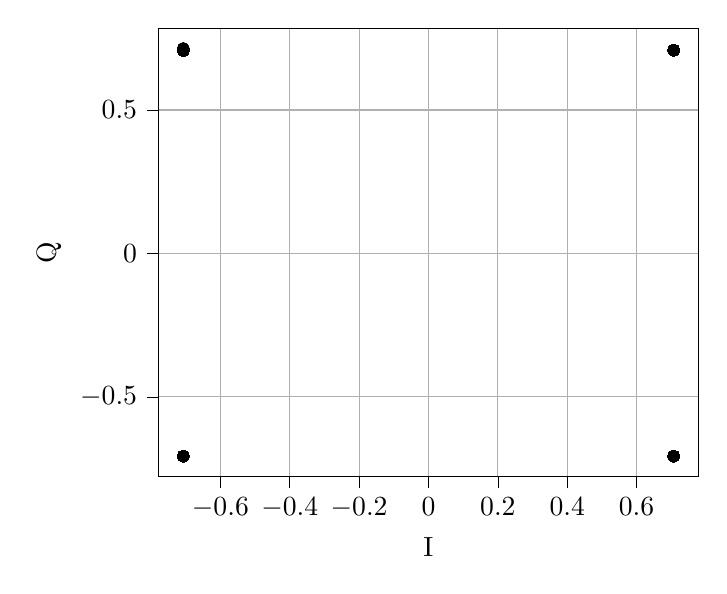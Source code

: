 % This file was created with tikzplotlib v0.9.16.
\begin{tikzpicture}

\begin{axis}[
tick align=outside,
tick pos=left,
x grid style={white!69.02!black},
xlabel={I},
xmajorgrids,
xmin=-0.778, xmax=0.778,
xtick style={color=black},
y grid style={white!69.02!black},
ylabel={Q},
ymajorgrids,
ymin=-0.778, ymax=0.785,
ytick style={color=black}
]
\addplot [draw=black, fill=black, mark=*, only marks]
table{%
x  y
0.707 0.708
-0.707 0.707
-0.707 0.707
0.707 -0.707
-0.707 0.707
0.707 0.708
-0.707 0.707
-0.707 0.707
-0.707 0.707
0.707 0.708
-0.707 0.707
0.707 -0.707
0.707 0.708
-0.707 -0.707
-0.707 0.707
0.707 0.708
0.707 0.708
-0.707 -0.707
-0.707 -0.707
-0.707 -0.707
0.707 -0.707
-0.707 -0.707
-0.707 0.707
-0.707 -0.707
-0.707 0.707
0.707 0.708
0.707 -0.707
-0.707 0.707
-0.707 -0.707
-0.707 -0.707
0.707 0.708
0.707 0.708
0.707 0.708
-0.707 0.707
0.707 0.708
-0.707 0.707
-0.707 -0.707
0.707 0.708
-0.707 0.707
-0.707 0.707
0.707 -0.707
-0.707 -0.707
-0.707 0.707
-0.707 -0.707
-0.707 -0.707
-0.707 0.707
0.707 -0.707
-0.707 -0.707
0.707 -0.707
0.707 -0.707
0.707 0.708
0.707 -0.707
0.707 -0.707
-0.707 -0.707
0.707 -0.707
-0.707 -0.707
-0.707 0.707
0.707 0.708
0.707 -0.707
0.707 -0.707
-0.707 0.707
-0.707 -0.707
-0.707 0.707
-0.707 0.707
0.707 -0.707
-0.707 -0.707
-0.707 -0.707
0.707 -0.707
0.707 0.708
-0.707 0.707
-0.707 0.707
0.707 -0.707
-0.707 0.707
-0.707 0.707
-0.707 -0.707
0.707 0.708
-0.707 0.707
-0.707 0.707
-0.707 0.707
0.707 0.708
0.707 -0.707
-0.707 0.707
-0.707 -0.707
0.707 -0.707
-0.707 -0.707
-0.707 -0.707
-0.707 -0.707
0.707 -0.707
0.707 -0.707
-0.707 -0.707
-0.707 0.707
-0.707 -0.707
0.707 -0.707
0.707 -0.707
-0.707 0.707
0.707 -0.707
-0.707 -0.707
0.707 0.708
0.707 0.708
0.707 -0.707
-0.707 0.707
-0.707 0.707
0.707 -0.707
-0.707 0.707
-0.707 -0.707
0.707 -0.707
0.707 0.708
-0.707 0.707
0.707 0.708
-0.707 0.707
0.707 -0.707
0.707 -0.707
-0.707 -0.707
-0.707 0.707
0.707 -0.707
-0.707 -0.707
0.707 0.708
-0.707 0.707
0.707 -0.707
-0.707 -0.707
0.707 0.708
-0.707 -0.707
0.707 0.708
0.707 0.708
0.707 0.708
-0.707 0.707
-0.707 -0.707
0.707 0.708
0.707 -0.707
0.707 -0.707
0.707 -0.707
-0.707 -0.707
-0.707 -0.707
0.707 0.708
0.707 0.708
-0.707 0.707
-0.707 0.707
-0.707 -0.707
0.707 -0.707
-0.707 0.707
-0.707 -0.707
0.707 0.708
-0.707 -0.707
0.707 -0.707
-0.707 -0.707
0.707 0.708
-0.707 -0.707
-0.707 -0.707
0.707 0.708
-0.707 -0.707
-0.707 0.707
0.707 0.708
-0.707 -0.707
-0.707 0.707
0.707 -0.707
0.707 -0.707
0.707 0.708
0.707 0.708
-0.707 -0.707
0.707 0.708
-0.707 0.707
0.707 0.708
0.707 -0.707
-0.707 -0.707
0.707 -0.707
-0.707 -0.707
-0.707 0.707
-0.707 0.707
0.707 0.708
-0.707 -0.707
0.707 0.708
-0.707 -0.707
-0.707 0.707
-0.707 -0.707
-0.707 -0.707
0.707 -0.707
0.707 -0.707
0.707 -0.707
-0.707 -0.707
0.707 0.708
0.707 0.708
-0.707 0.707
0.707 -0.707
-0.707 -0.707
0.707 -0.707
0.707 -0.707
-0.707 -0.707
-0.707 0.707
0.707 -0.707
0.707 -0.707
0.707 -0.707
0.707 0.708
-0.707 0.707
0.707 -0.707
0.707 -0.707
0.707 0.708
-0.707 0.707
-0.707 -0.707
0.707 -0.707
-0.707 0.707
-0.707 -0.707
-0.707 -0.707
-0.707 0.707
-0.707 -0.707
-0.707 -0.707
0.707 -0.707
-0.707 -0.707
-0.707 -0.707
0.707 0.708
0.707 -0.707
0.707 0.708
0.707 -0.707
-0.707 -0.707
0.707 0.708
0.707 -0.707
0.707 0.708
0.707 -0.707
-0.707 -0.707
-0.707 0.707
0.707 -0.707
-0.707 0.707
0.707 -0.707
-0.707 0.707
0.707 0.708
0.707 0.708
-0.707 0.707
-0.707 0.707
-0.707 -0.707
0.707 -0.707
0.707 0.708
-0.707 0.707
-0.707 0.707
0.707 -0.707
-0.707 0.707
0.707 -0.707
0.707 -0.707
-0.707 -0.707
-0.707 0.707
-0.707 -0.707
-0.707 -0.707
0.707 -0.707
0.707 -0.707
-0.707 -0.707
-0.707 0.707
-0.707 0.707
0.707 0.708
0.707 0.708
-0.707 -0.707
-0.707 0.707
-0.707 0.707
0.707 -0.707
0.707 0.708
0.707 -0.707
0.707 -0.707
0.707 -0.707
-0.707 -0.707
-0.707 -0.707
0.707 0.708
0.707 -0.707
0.707 -0.707
0.707 0.708
0.707 -0.707
-0.707 0.707
-0.707 0.707
-0.707 0.707
-0.707 0.707
0.707 0.708
0.707 -0.707
0.707 -0.707
0.707 0.708
0.707 -0.707
-0.707 -0.707
-0.707 0.707
0.707 0.708
0.707 0.708
-0.707 0.707
0.707 -0.707
-0.707 0.707
-0.707 0.707
0.707 -0.707
-0.707 0.707
-0.707 -0.707
-0.707 0.707
-0.707 0.707
0.707 0.708
-0.707 -0.707
0.707 0.708
-0.707 0.707
-0.707 0.707
0.707 0.708
0.707 -0.707
-0.707 0.707
-0.707 0.707
0.707 0.708
-0.707 -0.707
0.707 -0.707
-0.707 -0.707
-0.707 0.707
0.707 -0.707
-0.707 0.707
0.707 0.708
-0.707 -0.707
0.707 0.708
0.707 -0.707
-0.707 -0.707
0.707 0.708
0.707 -0.707
-0.707 -0.707
0.707 -0.707
0.707 -0.707
0.707 -0.707
0.707 0.708
0.707 0.708
0.707 -0.707
-0.707 0.707
-0.707 0.707
-0.707 0.707
0.707 -0.707
0.707 0.708
-0.707 0.707
-0.707 -0.707
-0.707 -0.707
0.707 0.708
0.707 0.708
0.707 -0.707
-0.707 -0.707
-0.707 -0.707
0.707 0.708
-0.707 -0.707
-0.707 -0.707
0.707 -0.707
-0.707 -0.707
0.707 0.708
-0.707 0.707
-0.707 0.707
0.707 -0.707
-0.707 0.707
0.707 0.708
0.707 -0.707
-0.707 -0.707
-0.707 -0.707
0.707 -0.707
0.707 -0.707
0.707 0.708
-0.707 0.707
-0.707 -0.707
0.707 -0.707
-0.707 0.707
-0.707 -0.707
-0.707 0.707
0.707 0.708
0.707 -0.707
-0.707 0.707
0.707 -0.707
-0.707 -0.707
0.707 -0.707
-0.707 0.707
0.707 0.708
-0.707 0.707
-0.707 -0.707
0.707 -0.707
-0.707 0.707
0.707 0.708
-0.707 -0.707
-0.707 -0.707
-0.707 0.707
-0.707 -0.707
0.707 -0.707
0.707 -0.707
0.707 -0.707
0.707 -0.707
0.707 0.708
0.707 -0.707
0.707 0.708
-0.707 0.707
-0.707 -0.707
-0.707 0.707
0.707 -0.707
0.707 -0.707
0.707 -0.707
0.707 0.708
-0.707 0.707
0.707 -0.707
-0.707 -0.707
-0.707 -0.707
0.707 -0.707
0.707 0.708
-0.707 0.707
0.707 0.708
0.707 0.708
0.707 0.708
0.707 -0.707
-0.707 -0.707
-0.707 0.707
0.707 0.708
0.707 -0.707
0.707 -0.707
0.707 0.708
0.707 0.708
0.707 0.708
-0.707 0.707
-0.707 0.707
0.707 -0.707
-0.707 -0.707
0.707 -0.707
-0.707 0.707
0.707 0.708
0.707 -0.707
-0.707 -0.707
-0.707 0.707
0.707 0.708
-0.707 0.707
-0.707 0.707
-0.707 0.707
0.707 0.708
-0.707 -0.707
-0.707 0.707
-0.707 0.707
-0.707 0.707
0.707 -0.707
-0.707 0.707
0.707 0.708
0.707 -0.707
0.707 -0.707
0.707 -0.707
0.707 -0.707
-0.707 0.707
0.707 0.708
-0.707 -0.707
0.707 -0.707
-0.707 -0.707
-0.707 0.707
0.707 0.708
-0.707 -0.707
0.707 0.708
0.707 -0.707
-0.707 0.707
0.707 0.708
-0.707 -0.707
0.707 0.708
-0.707 -0.707
0.707 0.708
0.707 -0.707
0.707 -0.707
0.707 -0.707
0.707 0.708
0.707 -0.707
-0.707 0.707
0.707 -0.707
-0.707 0.707
0.707 0.708
0.707 0.708
-0.707 0.707
0.707 0.708
-0.707 0.707
-0.707 0.707
-0.707 -0.707
-0.707 -0.707
-0.707 -0.707
0.707 -0.707
0.707 -0.707
-0.707 0.707
0.707 0.708
0.707 -0.707
-0.707 0.707
-0.707 -0.707
0.707 0.708
-0.707 0.707
-0.707 0.707
-0.707 0.707
-0.707 0.707
-0.707 0.707
0.707 -0.707
-0.707 -0.707
0.707 0.708
0.707 -0.707
0.707 0.708
-0.707 0.707
-0.707 0.707
-0.707 0.707
0.707 -0.707
0.707 0.708
0.707 0.708
-0.707 -0.707
-0.707 0.707
-0.707 -0.707
-0.707 0.707
-0.707 -0.707
-0.707 0.707
-0.707 0.707
0.707 0.708
0.707 -0.707
-0.707 0.707
0.707 0.708
0.707 0.708
-0.707 -0.707
-0.707 0.707
0.707 0.708
0.707 -0.707
-0.707 0.707
0.707 0.708
0.707 0.708
-0.707 0.707
0.707 0.708
0.707 -0.707
0.707 -0.707
0.707 -0.707
0.707 -0.707
0.707 0.708
-0.707 -0.707
-0.707 -0.707
-0.707 -0.707
-0.707 -0.707
-0.707 -0.707
0.707 0.708
-0.707 0.707
-0.707 0.707
0.707 0.708
-0.707 0.707
-0.707 -0.707
0.707 0.708
0.707 -0.707
0.707 0.708
-0.707 -0.707
-0.707 0.707
0.707 0.708
0.707 0.708
0.707 0.708
-0.707 0.707
-0.707 -0.707
0.707 -0.707
0.707 -0.707
0.707 -0.707
0.707 0.708
0.707 -0.707
-0.707 0.707
0.707 -0.707
0.707 0.708
-0.707 -0.707
0.707 -0.707
0.707 -0.707
-0.707 0.707
-0.707 -0.707
0.707 0.708
0.707 -0.707
-0.707 -0.707
0.707 -0.707
-0.707 -0.707
0.707 -0.707
-0.707 -0.707
0.707 -0.707
-0.707 0.707
-0.707 0.714
0.707 -0.707
-0.707 -0.707
0.707 -0.707
-0.707 0.707
-0.707 -0.707
0.707 0.708
-0.707 -0.707
0.707 0.708
0.707 -0.707
-0.707 0.707
-0.707 -0.707
0.707 -0.707
-0.707 -0.707
0.707 0.708
-0.707 -0.707
-0.707 0.707
-0.707 0.707
-0.707 0.707
-0.707 -0.707
0.707 0.708
-0.707 0.707
-0.707 -0.707
-0.707 0.707
-0.707 0.707
-0.707 -0.707
0.707 0.708
-0.707 -0.707
-0.707 0.707
-0.707 -0.707
-0.707 0.707
0.707 0.708
-0.707 -0.707
-0.707 0.707
0.707 0.708
-0.707 0.707
0.707 -0.707
0.707 -0.707
0.707 -0.707
-0.707 0.707
-0.707 -0.707
0.707 -0.707
0.707 0.708
0.707 0.708
-0.707 -0.707
-0.707 0.707
0.707 -0.707
0.707 -0.707
0.707 0.708
-0.707 -0.707
0.707 -0.707
0.707 0.708
0.707 0.708
0.707 0.708
0.707 -0.707
0.707 0.708
0.707 -0.707
0.707 0.708
-0.707 0.707
0.707 0.708
0.707 -0.707
0.707 -0.707
-0.707 0.707
-0.707 0.707
0.707 -0.707
-0.707 0.714
0.707 -0.707
0.707 0.708
-0.707 -0.707
-0.707 0.707
-0.707 -0.707
0.707 0.708
-0.707 0.707
-0.707 0.707
-0.707 0.707
0.707 -0.707
0.707 0.708
-0.707 0.707
0.707 0.708
0.707 -0.707
-0.707 0.707
0.707 -0.707
-0.707 0.707
-0.707 0.707
0.707 0.708
0.707 0.708
-0.707 0.707
0.707 -0.707
0.707 0.708
0.707 0.708
-0.707 -0.707
0.707 -0.707
0.707 0.708
-0.707 -0.707
-0.707 0.707
-0.707 0.707
-0.707 -0.707
-0.707 0.707
0.707 0.708
-0.707 0.707
0.707 -0.707
0.707 -0.707
0.707 -0.707
-0.707 -0.707
0.707 -0.707
0.707 0.708
0.707 -0.707
-0.707 -0.707
-0.707 0.707
0.707 -0.707
0.707 -0.707
-0.707 -0.707
0.707 0.708
-0.707 0.707
0.707 0.708
0.707 -0.707
0.707 -0.707
-0.707 0.707
-0.707 0.707
0.707 0.708
0.707 -0.707
0.707 -0.707
0.707 0.708
0.707 -0.707
0.707 -0.707
0.707 0.708
-0.707 0.707
0.707 0.708
-0.707 0.707
0.707 0.708
-0.707 -0.707
0.707 0.708
-0.707 -0.707
0.707 -0.707
-0.707 0.707
0.707 -0.707
0.707 0.708
-0.707 0.707
0.707 0.708
0.707 0.708
-0.707 -0.707
0.707 -0.707
0.707 -0.707
0.707 0.708
0.707 0.708
-0.707 -0.707
0.707 -0.707
-0.707 -0.707
0.707 -0.707
0.707 0.708
-0.707 0.707
-0.707 -0.707
0.707 -0.707
-0.707 -0.707
-0.707 -0.707
-0.707 0.707
0.707 0.708
0.707 -0.707
-0.707 -0.707
0.707 -0.707
0.707 0.708
-0.707 0.707
0.707 -0.707
-0.707 -0.707
0.707 0.708
0.707 -0.707
-0.707 -0.707
0.707 0.708
-0.707 -0.707
-0.707 -0.707
0.707 0.708
0.707 0.708
0.707 -0.707
0.707 -0.707
0.707 0.708
0.707 -0.707
-0.707 -0.707
0.707 0.708
-0.707 -0.707
0.707 0.708
0.707 0.708
-0.707 0.707
-0.707 -0.707
-0.707 -0.707
-0.707 0.707
0.707 -0.707
0.707 0.708
0.707 -0.707
-0.707 0.707
0.707 -0.707
-0.707 -0.707
0.707 -0.707
-0.707 0.707
0.707 0.708
-0.707 -0.707
-0.707 -0.707
0.707 -0.707
0.707 0.708
-0.707 0.707
0.707 0.708
0.707 -0.707
0.707 0.708
0.707 -0.707
0.707 0.708
0.707 0.708
-0.707 0.707
0.707 0.708
-0.707 0.707
0.707 -0.707
0.707 0.708
0.707 -0.707
-0.707 -0.707
0.707 0.708
-0.707 -0.707
-0.707 0.707
0.707 0.708
0.707 -0.707
0.707 -0.707
-0.707 -0.707
0.707 -0.707
-0.707 -0.707
-0.707 0.707
0.707 -0.707
0.707 -0.707
0.707 -0.707
-0.707 -0.707
0.707 -0.707
-0.707 -0.707
0.707 -0.707
0.707 -0.707
-0.707 0.707
-0.707 0.707
0.707 -0.707
-0.707 0.707
0.707 0.708
-0.707 0.707
-0.707 0.707
-0.707 0.707
-0.707 -0.707
0.707 0.708
0.707 -0.707
0.707 -0.707
0.707 -0.707
-0.707 -0.707
0.707 -0.707
-0.707 0.707
0.707 -0.707
-0.707 -0.707
-0.707 -0.707
0.707 0.708
-0.707 -0.707
0.707 0.708
-0.707 -0.707
-0.707 -0.707
0.707 -0.707
-0.707 0.707
0.707 0.708
-0.707 0.707
-0.707 0.707
0.707 -0.707
-0.707 -0.707
-0.707 -0.707
0.707 0.708
-0.707 -0.707
-0.707 0.707
-0.707 0.707
0.707 -0.707
-0.707 0.707
0.707 -0.707
0.707 -0.707
-0.707 0.707
0.707 -0.707
-0.707 -0.707
-0.707 0.707
-0.707 -0.707
-0.707 0.707
-0.707 0.707
-0.707 0.707
0.707 0.708
0.707 0.708
-0.707 0.707
0.707 0.708
-0.707 -0.707
0.707 -0.707
0.707 0.708
0.707 0.708
-0.707 -0.707
-0.707 -0.707
-0.707 0.707
-0.707 0.707
0.707 0.708
0.707 -0.707
0.707 -0.707
0.707 -0.707
0.707 -0.707
-0.707 -0.707
0.707 0.708
0.707 0.708
-0.707 0.707
-0.707 0.707
-0.707 0.707
0.707 0.708
-0.707 0.707
0.707 -0.707
0.707 0.708
0.707 -0.707
0.707 -0.707
0.707 -0.707
-0.707 0.707
0.707 0.708
-0.707 0.707
-0.707 0.707
0.707 0.708
0.707 -0.707
-0.707 0.707
-0.707 -0.707
0.707 0.708
0.707 0.708
0.707 0.708
-0.707 0.707
-0.707 -0.707
-0.707 -0.707
0.707 0.708
0.707 0.708
0.707 0.708
-0.707 -0.707
-0.707 0.707
-0.707 -0.707
0.707 -0.707
0.707 -0.707
0.707 0.708
0.707 0.708
-0.707 0.707
0.707 0.708
0.707 0.708
0.707 0.708
0.707 0.708
0.707 -0.707
-0.707 0.707
0.707 -0.707
-0.707 0.707
0.707 -0.707
0.707 -0.707
-0.707 0.707
0.707 0.708
0.707 -0.707
0.707 0.708
-0.707 0.707
-0.707 -0.707
-0.707 0.707
0.707 -0.707
-0.707 -0.707
-0.707 0.707
-0.707 0.707
0.707 -0.707
0.707 -0.707
-0.707 -0.707
0.707 0.708
0.707 0.708
-0.707 -0.707
-0.707 -0.707
-0.707 0.707
0.707 -0.707
-0.707 0.707
0.707 -0.707
0.707 -0.707
-0.707 0.707
0.707 0.708
0.707 0.708
0.707 -0.707
-0.707 0.707
-0.707 -0.707
0.707 0.708
0.707 0.708
-0.707 -0.707
-0.707 -0.707
-0.707 0.707
-0.707 0.707
0.707 -0.707
0.707 0.708
-0.707 -0.707
0.707 0.708
0.707 -0.707
-0.707 -0.707
-0.707 0.707
0.707 0.708
0.707 -0.707
-0.707 0.707
0.707 0.708
0.707 0.708
0.707 -0.707
0.707 -0.707
0.707 -0.707
-0.707 -0.707
-0.707 -0.707
-0.707 -0.707
0.707 -0.707
0.707 -0.707
-0.707 0.707
0.707 0.708
-0.707 -0.707
0.707 -0.707
-0.707 0.707
-0.707 -0.707
0.707 0.708
0.707 -0.707
0.707 0.708
0.707 -0.707
0.707 0.708
-0.707 0.707
-0.707 -0.707
-0.707 0.707
-0.707 -0.707
0.707 -0.707
0.707 -0.707
0.707 -0.707
-0.707 -0.707
-0.707 0.707
0.707 0.708
-0.707 0.707
0.707 0.708
-0.707 -0.707
-0.707 -0.707
-0.707 -0.707
0.707 0.708
-0.707 -0.707
0.707 -0.707
0.707 -0.707
0.707 -0.707
-0.707 0.707
0.707 -0.707
0.707 -0.707
0.707 0.708
-0.707 0.707
0.707 -0.707
-0.707 -0.707
-0.707 -0.707
-0.707 -0.707
-0.707 0.707
-0.707 -0.707
0.707 0.708
0.707 0.708
-0.707 0.707
0.707 -0.707
0.707 0.708
0.707 0.708
0.707 -0.707
-0.707 -0.707
-0.707 -0.707
0.707 -0.707
-0.707 -0.707
-0.707 0.707
0.707 -0.707
0.707 -0.707
-0.707 0.707
0.707 -0.707
-0.707 0.707
0.707 0.708
0.707 0.708
0.707 -0.707
-0.707 0.707
-0.707 0.707
-0.707 0.707
-0.707 0.707
-0.707 0.707
-0.707 -0.707
-0.707 0.707
-0.707 -0.707
0.707 -0.707
-0.707 0.707
0.707 0.708
-0.707 -0.707
-0.707 -0.707
-0.707 0.707
-0.707 -0.707
-0.707 -0.707
0.707 -0.707
0.707 -0.707
-0.707 -0.707
-0.707 0.707
0.707 -0.707
-0.707 -0.707
-0.707 -0.707
0.707 -0.707
0.707 -0.707
-0.707 -0.707
0.707 0.708
-0.707 -0.707
0.707 0.708
-0.707 0.707
0.707 -0.707
0.707 -0.707
0.707 0.708
-0.707 -0.707
0.707 0.708
-0.707 0.707
0.707 0.708
0.707 0.708
-0.707 0.707
0.707 -0.707
0.707 -0.707
0.707 0.708
-0.707 -0.707
0.707 0.708
0.707 -0.707
-0.707 -0.707
0.707 -0.707
0.707 0.708
-0.707 0.707
-0.707 -0.707
-0.707 0.714
-0.707 0.707
0.707 0.708
-0.707 -0.707
-0.707 0.707
0.707 0.708
0.707 -0.707
0.707 0.708
-0.707 -0.707
-0.707 -0.707
-0.707 -0.707
-0.707 -0.707
-0.707 -0.707
0.707 0.708
-0.707 -0.707
-0.707 -0.707
-0.707 -0.707
-0.707 -0.707
-0.707 0.714
0.707 -0.707
-0.707 0.707
-0.707 -0.707
-0.707 0.714
0.707 0.708
0.707 -0.707
-0.707 -0.707
0.707 0.708
-0.707 -0.707
0.707 -0.707
-0.707 -0.707
-0.707 -0.707
-0.707 -0.707
0.707 -0.707
-0.707 0.707
0.707 0.708
-0.707 -0.707
-0.707 0.707
0.707 -0.707
0.707 -0.707
-0.707 -0.707
0.707 -0.707
0.707 -0.707
-0.707 -0.707
-0.707 0.707
-0.707 0.707
0.707 0.708
0.707 -0.707
0.707 -0.707
-0.707 -0.707
0.707 -0.707
0.707 -0.707
0.707 -0.707
-0.707 -0.707
0.707 0.708
-0.707 -0.707
0.707 0.708
0.707 -0.707
0.707 0.708
0.707 0.708
0.707 -0.707
-0.707 -0.707
-0.707 0.707
0.707 -0.707
-0.707 -0.707
0.707 -0.707
0.707 -0.707
-0.707 0.707
0.707 -0.707
-0.707 -0.707
-0.707 0.707
0.707 0.708
0.707 0.708
-0.707 -0.707
0.707 0.708
0.707 0.708
-0.707 -0.707
-0.707 0.707
0.707 -0.707
-0.707 0.707
-0.707 0.707
0.707 -0.707
-0.707 0.707
-0.707 -0.707
-0.707 0.707
-0.707 -0.707
0.707 0.708
-0.707 0.707
0.707 0.708
0.707 0.708
-0.707 -0.707
0.707 0.708
0.707 -0.707
-0.707 0.707
-0.707 -0.707
-0.707 -0.707
-0.707 -0.707
-0.707 -0.707
0.707 -0.707
0.707 -0.707
0.707 -0.707
-0.707 -0.707
-0.707 -0.707
-0.707 0.707
-0.707 -0.707
-0.707 -0.707
-0.707 0.707
0.707 0.708
-0.707 0.707
0.707 -0.707
0.707 0.708
-0.707 0.707
0.707 -0.707
-0.707 0.707
0.707 -0.707
0.707 0.708
-0.707 0.707
0.707 -0.707
0.707 -0.707
0.707 0.708
-0.707 -0.707
0.707 -0.707
0.707 0.708
0.707 -0.707
-0.707 0.707
0.707 -0.707
-0.707 -0.707
0.707 0.708
-0.707 -0.707
0.707 0.708
0.707 0.708
-0.707 -0.707
-0.707 -0.707
0.707 -0.707
0.707 -0.707
-0.707 -0.707
-0.707 0.707
0.707 -0.707
-0.707 -0.707
0.707 0.708
0.707 0.708
-0.707 -0.707
-0.707 0.707
0.707 -0.707
-0.707 0.707
0.707 0.708
-0.707 -0.707
-0.707 -0.707
0.707 -0.707
0.707 0.708
-0.707 0.707
0.707 -0.707
-0.707 0.707
-0.707 0.707
0.707 -0.707
-0.707 0.707
0.707 0.708
0.707 -0.707
0.707 0.708
-0.707 -0.707
-0.707 0.707
0.707 -0.707
0.707 0.708
0.707 0.708
-0.707 0.707
-0.707 -0.707
0.707 0.708
0.707 -0.707
-0.707 0.707
0.707 0.708
0.707 0.708
0.707 0.708
0.707 0.708
-0.707 -0.707
-0.707 0.707
0.707 -0.707
0.707 0.708
-0.707 0.707
-0.707 -0.707
0.707 0.708
0.707 -0.707
-0.707 -0.707
-0.707 -0.707
-0.707 -0.707
-0.707 -0.707
-0.707 0.707
-0.707 -0.707
0.707 -0.707
0.707 -0.707
0.707 0.708
-0.707 0.707
0.707 -0.707
0.707 0.708
0.707 -0.707
-0.707 0.707
-0.707 -0.707
0.707 0.708
-0.707 -0.707
-0.707 -0.707
0.707 -0.707
0.707 -0.707
-0.707 0.707
-0.707 -0.707
0.707 0.708
-0.707 -0.707
0.707 -0.707
-0.707 0.707
-0.707 -0.707
0.707 -0.707
0.707 0.708
-0.707 0.707
-0.707 -0.707
0.707 -0.707
0.707 0.708
-0.707 -0.707
0.707 -0.707
0.707 -0.707
0.707 -0.707
-0.707 0.707
-0.707 -0.707
-0.707 -0.707
-0.707 0.707
-0.707 0.707
0.707 0.708
-0.707 -0.707
-0.707 -0.707
-0.707 0.707
-0.707 -0.707
0.707 -0.707
0.707 -0.707
-0.707 0.707
-0.707 -0.707
0.707 -0.707
0.707 0.708
-0.707 0.707
-0.707 0.707
0.707 -0.707
-0.707 -0.707
-0.707 -0.707
-0.707 -0.707
-0.707 -0.707
0.707 0.708
-0.707 -0.707
0.707 -0.707
0.707 -0.707
-0.707 -0.707
-0.707 0.707
-0.707 0.707
-0.707 0.707
0.707 0.708
0.707 0.708
-0.707 0.707
0.707 -0.707
0.707 -0.707
0.707 0.708
0.707 -0.707
-0.707 0.707
0.707 -0.707
-0.707 -0.707
-0.707 -0.707
-0.707 0.707
-0.707 -0.707
-0.707 0.707
0.707 -0.707
-0.707 -0.707
0.707 0.708
-0.707 -0.707
-0.707 0.707
0.707 -0.707
0.707 -0.707
-0.707 0.707
0.707 0.708
-0.707 0.707
-0.707 0.707
0.707 0.708
0.707 -0.707
-0.707 0.707
-0.707 -0.707
-0.707 0.707
-0.707 0.707
0.707 -0.707
0.707 0.708
-0.707 0.707
-0.707 0.707
0.707 -0.707
0.707 0.708
-0.707 0.707
-0.707 -0.707
0.707 -0.707
0.707 -0.707
0.707 0.708
-0.707 0.707
-0.707 0.707
-0.707 0.707
0.707 0.708
-0.707 0.707
0.707 0.708
-0.707 -0.707
-0.707 -0.707
0.707 0.708
-0.707 -0.707
-0.707 -0.707
0.707 -0.707
-0.707 -0.707
-0.707 -0.707
-0.707 0.707
-0.707 0.707
0.707 -0.707
0.707 0.708
-0.707 0.707
0.707 0.708
0.707 -0.707
-0.707 -0.707
-0.707 -0.707
0.707 -0.707
-0.707 -0.707
-0.707 -0.707
0.707 0.708
0.707 -0.707
-0.707 -0.707
-0.707 -0.707
-0.707 0.707
0.707 0.708
-0.707 -0.707
-0.707 0.707
0.707 -0.707
-0.707 -0.707
0.707 -0.707
-0.707 0.707
-0.707 0.707
-0.707 -0.707
-0.707 -0.707
0.707 -0.707
0.707 0.708
-0.707 -0.707
-0.707 0.707
-0.707 0.707
-0.707 0.707
0.707 -0.707
0.707 0.708
-0.707 0.707
0.707 -0.707
0.707 0.708
0.707 0.708
-0.707 0.707
0.707 0.708
-0.707 -0.707
-0.707 0.707
-0.707 0.707
-0.707 -0.707
0.707 -0.707
-0.707 -0.707
0.707 0.708
0.707 -0.707
-0.707 -0.707
-0.707 -0.707
0.707 0.708
-0.707 0.707
-0.707 0.707
0.707 -0.707
0.707 0.708
-0.707 -0.707
-0.707 -0.707
-0.707 -0.707
0.707 0.708
0.707 0.708
0.707 -0.707
0.707 0.708
0.707 0.708
-0.707 0.707
-0.707 0.707
-0.707 0.707
-0.707 0.707
-0.707 -0.707
-0.707 -0.707
-0.707 0.707
0.707 0.708
0.707 -0.707
0.707 -0.707
0.707 -0.707
-0.707 -0.707
-0.707 0.707
-0.707 0.707
0.707 -0.707
-0.707 -0.707
0.707 -0.707
-0.707 -0.707
0.707 0.708
-0.707 -0.707
-0.707 0.707
-0.707 0.707
-0.707 -0.707
-0.707 -0.707
-0.707 -0.707
0.707 -0.707
-0.707 -0.707
-0.707 -0.707
-0.707 0.707
0.707 0.708
0.707 -0.707
0.707 0.708
-0.707 -0.707
0.707 -0.707
0.707 -0.707
-0.707 0.714
0.707 0.708
-0.707 0.707
0.707 -0.707
-0.707 -0.707
0.707 -0.707
-0.707 -0.707
-0.707 -0.707
-0.707 0.707
-0.707 0.707
-0.707 0.707
-0.707 -0.707
0.707 0.708
0.707 -0.707
-0.707 0.707
0.707 0.708
-0.707 -0.707
-0.707 -0.707
-0.707 0.714
-0.707 -0.707
0.707 0.708
-0.707 0.707
-0.707 0.707
-0.707 0.707
-0.707 -0.707
-0.707 -0.707
-0.707 -0.707
-0.707 -0.707
0.707 -0.707
0.707 0.708
0.707 -0.707
-0.707 -0.707
0.707 -0.707
0.707 -0.707
0.707 0.708
};
\end{axis}

\end{tikzpicture}
